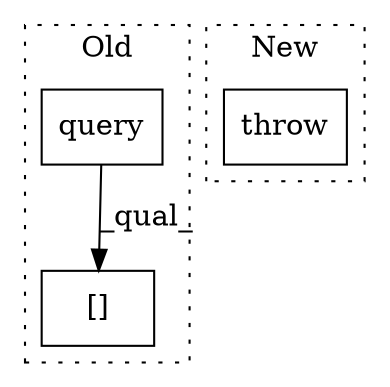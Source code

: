 digraph G {
subgraph cluster0 {
1 [label="query" a="32" s="2797,2951" l="6,2" shape="box"];
3 [label="[]" a="2" s="3196,3215" l="10,1" shape="box"];
label = "Old";
style="dotted";
}
subgraph cluster1 {
2 [label="throw" a="53" s="2492" l="6" shape="box"];
label = "New";
style="dotted";
}
1 -> 3 [label="_qual_"];
}